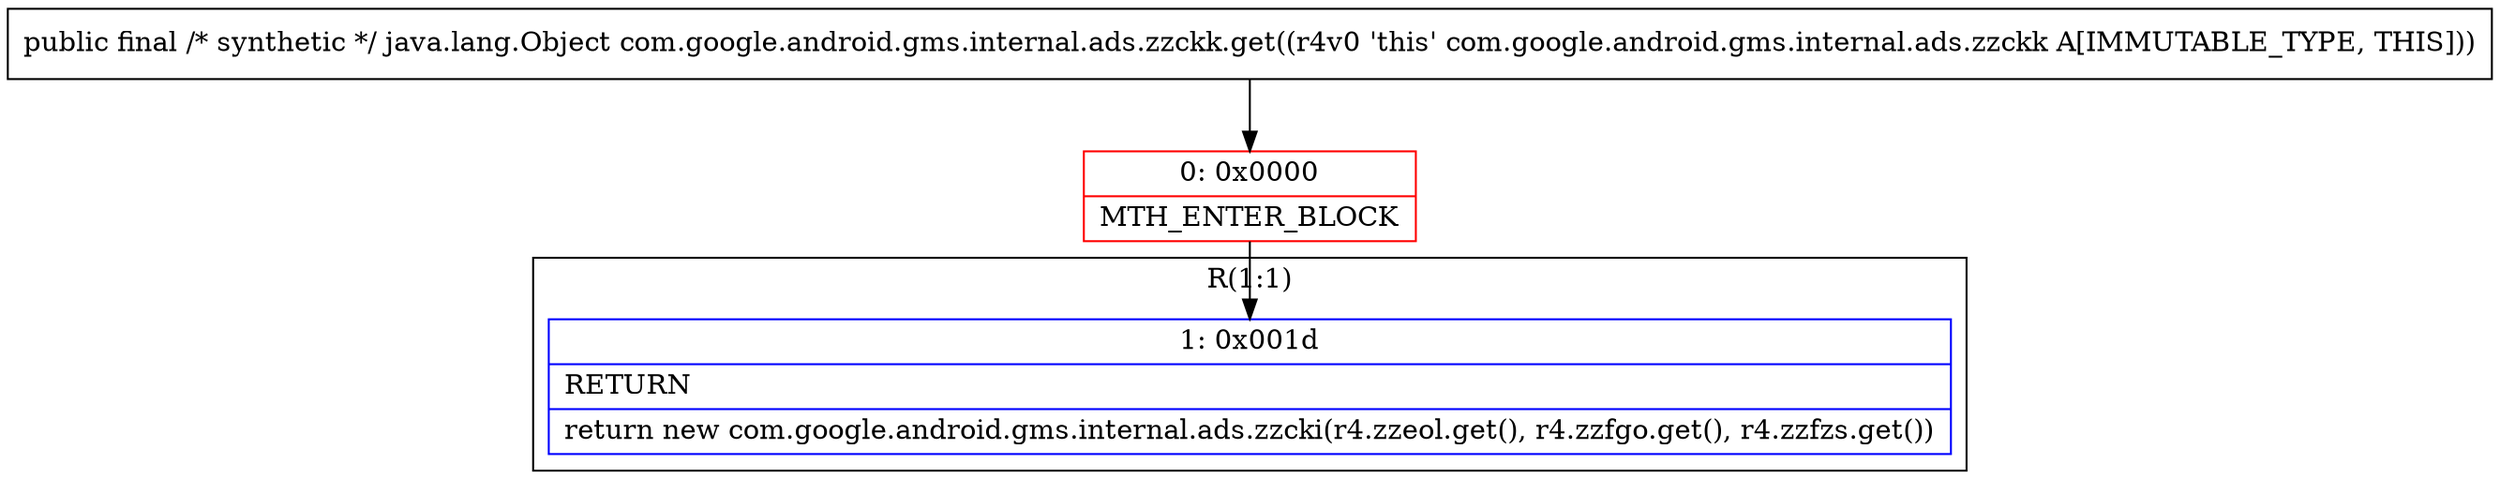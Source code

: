 digraph "CFG forcom.google.android.gms.internal.ads.zzckk.get()Ljava\/lang\/Object;" {
subgraph cluster_Region_519793186 {
label = "R(1:1)";
node [shape=record,color=blue];
Node_1 [shape=record,label="{1\:\ 0x001d|RETURN\l|return new com.google.android.gms.internal.ads.zzcki(r4.zzeol.get(), r4.zzfgo.get(), r4.zzfzs.get())\l}"];
}
Node_0 [shape=record,color=red,label="{0\:\ 0x0000|MTH_ENTER_BLOCK\l}"];
MethodNode[shape=record,label="{public final \/* synthetic *\/ java.lang.Object com.google.android.gms.internal.ads.zzckk.get((r4v0 'this' com.google.android.gms.internal.ads.zzckk A[IMMUTABLE_TYPE, THIS])) }"];
MethodNode -> Node_0;
Node_0 -> Node_1;
}


